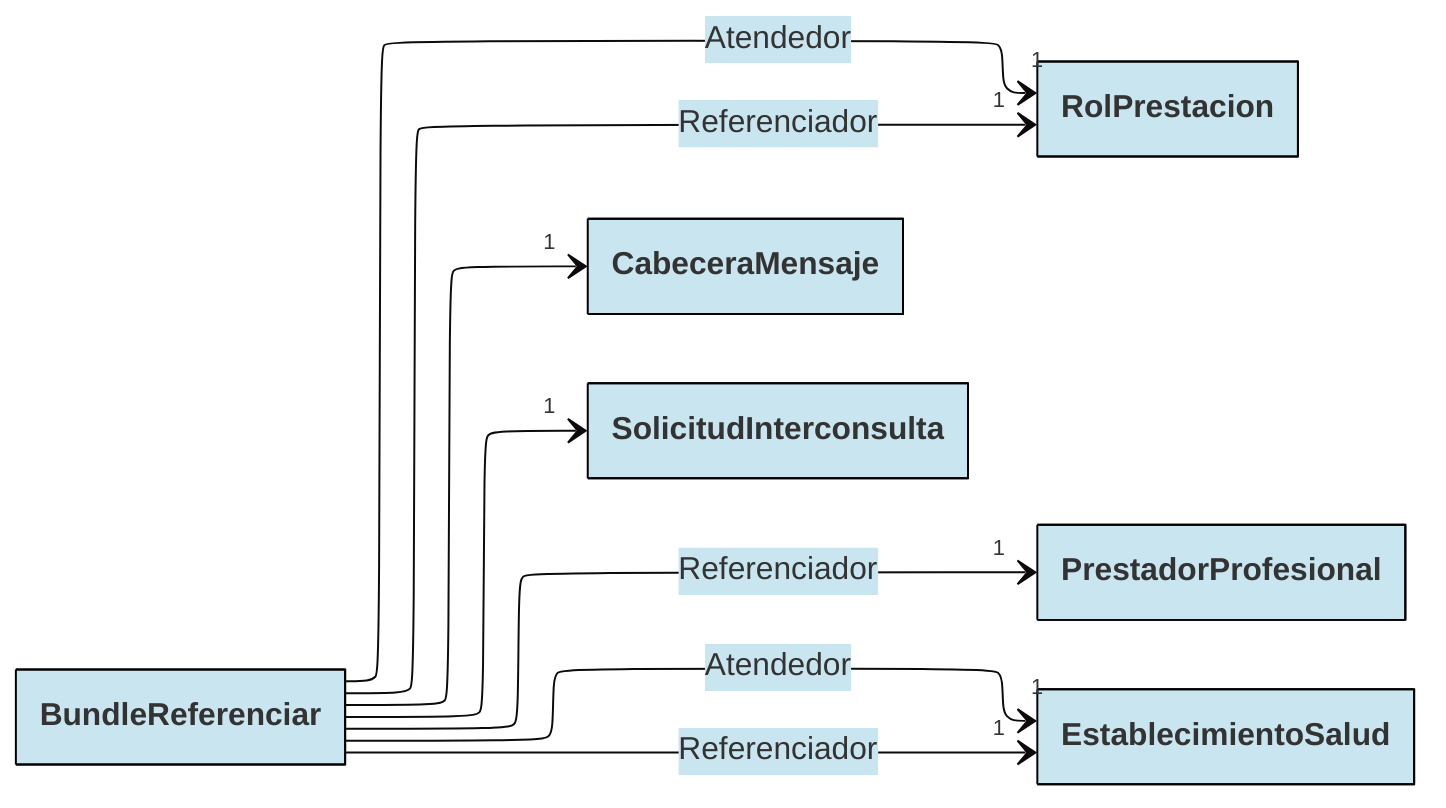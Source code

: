 ---
config:
  layout: elk
  theme: base
  class:
    hideEmptyMembersBox: true
  themeVariables:
    primaryBorderColor: "#000000"
    primaryColor: "#C9E6F0"
---

classDiagram
direction LR


BundleReferenciar --> "1" CabeceraMensaje
link CabeceraMensaje "https://github.com/chris-f23/diagramas-fhir-tei/blob/main/docs/CabeceraMensaje.mmd"

BundleReferenciar --> "1" SolicitudInterconsulta
link SolicitudInterconsulta "https://github.com/chris-f23/diagramas-fhir-tei/blob/main/docs/SolicitudInterconsulta.mmd"


BundleReferenciar --> "1" RolPrestacion: Referenciador
BundleReferenciar --> "1" RolPrestacion: Atendedor
link RolPrestacion "https://github.com/chris-f23/diagramas-fhir-tei/blob/main/docs/RolPrestacion.mmd"

BundleReferenciar --> "1" PrestadorProfesional: Referenciador
link PrestadorProfesional "https://github.com/chris-f23/diagramas-fhir-tei/blob/main/docs/Prestador.mmd"

BundleReferenciar --> "1" EstablecimientoSalud: Referenciador
BundleReferenciar --> "1" EstablecimientoSalud: Atendedor
link EstablecimientoSalud "https://github.com/chris-f23/diagramas-fhir-tei/blob/main/docs/EstablecimientoSalud.mmd"